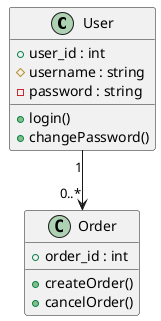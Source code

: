 @startuml
class User {
  +user_id : int
  #username : string
  -password : string
  +login()
  +changePassword()
}

class Order {
  +order_id : int
  +createOrder()
  +cancelOrder()
}

User "1" --> "0..*" Order
@enduml
